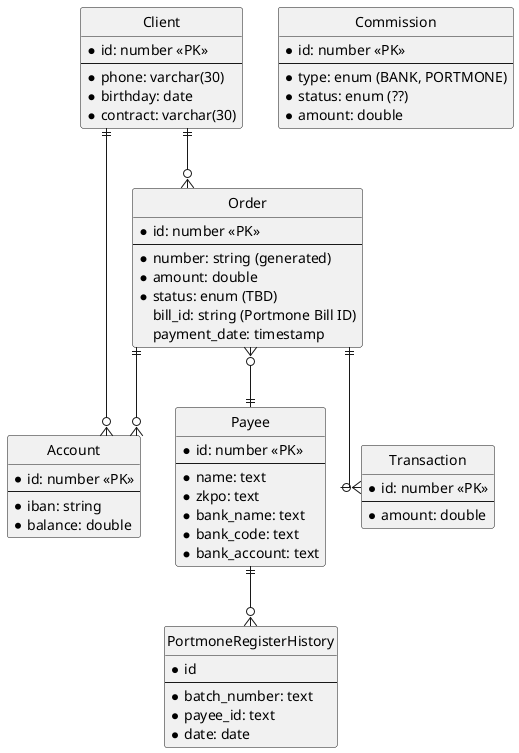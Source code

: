 @startuml
'title "ERD for Portmone Integration"
'skinparam dpi 130
skinparam linetype ortho
hide circle

entity "Client" as client {
    *id: number <<PK>>
    --
    *phone: varchar(30)
    *birthday: date
    *contract: varchar(30)
}

entity "Account" as acc {
    *id: number <<PK>>
    --
    *iban: string
    *balance: double
}

entity "Order" as order {
    *id: number <<PK>>
    --
    *number: string (generated)
    *amount: double
    *status: enum (TBD)
    bill_id: string (Portmone Bill ID)
    payment_date: timestamp
}

entity "Payee" as payee {
    *id: number <<PK>>
    --
    *name: text
    *zkpo: text
    *bank_name: text
    *bank_code: text
    *bank_account: text
}

entity "Transaction" as trxn {
    *id: number <<PK>>
    --
    *amount: double
    '*status: enum (?)
    '*type: enum (PAYMENT, RETURN)
}

entity "Commission" as comm {
    *id: number <<PK>>
    --
    *type: enum (BANK, PORTMONE)
    *status: enum (??)
    *amount: double
}

entity "PortmoneRegisterHistory" as prh {
    *id
    --
    *batch_number: text
    *payee_id: text
    *date: date
}

client ||--o{ acc
client ||--o{ order
order ||--o{ acc
order ||--o{ trxn
order }o--|| payee
payee ||--o{ prh

'order ||--o{ comm
'order ||--o| port

@enduml